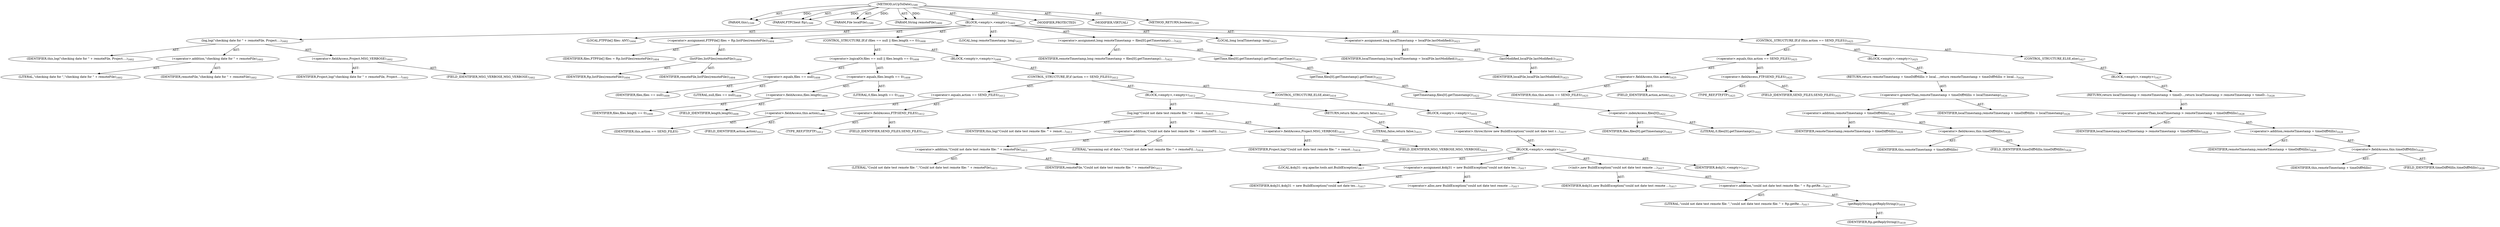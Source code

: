 digraph "isUpToDate" {  
"111669149759" [label = <(METHOD,isUpToDate)<SUB>1599</SUB>> ]
"115964117045" [label = <(PARAM,this)<SUB>1599</SUB>> ]
"115964117134" [label = <(PARAM,FTPClient ftp)<SUB>1599</SUB>> ]
"115964117135" [label = <(PARAM,File localFile)<SUB>1599</SUB>> ]
"115964117136" [label = <(PARAM,String remoteFile)<SUB>1600</SUB>> ]
"25769804064" [label = <(BLOCK,&lt;empty&gt;,&lt;empty&gt;)<SUB>1601</SUB>> ]
"30064772247" [label = <(log,log(&quot;checking date for &quot; + remoteFile, Project....)<SUB>1602</SUB>> ]
"68719476873" [label = <(IDENTIFIER,this,log(&quot;checking date for &quot; + remoteFile, Project....)<SUB>1602</SUB>> ]
"30064772248" [label = <(&lt;operator&gt;.addition,&quot;checking date for &quot; + remoteFile)<SUB>1602</SUB>> ]
"90194313407" [label = <(LITERAL,&quot;checking date for &quot;,&quot;checking date for &quot; + remoteFile)<SUB>1602</SUB>> ]
"68719477765" [label = <(IDENTIFIER,remoteFile,&quot;checking date for &quot; + remoteFile)<SUB>1602</SUB>> ]
"30064772249" [label = <(&lt;operator&gt;.fieldAccess,Project.MSG_VERBOSE)<SUB>1602</SUB>> ]
"68719477766" [label = <(IDENTIFIER,Project,log(&quot;checking date for &quot; + remoteFile, Project....)<SUB>1602</SUB>> ]
"55834575109" [label = <(FIELD_IDENTIFIER,MSG_VERBOSE,MSG_VERBOSE)<SUB>1602</SUB>> ]
"94489280625" [label = <(LOCAL,FTPFile[] files: ANY)<SUB>1604</SUB>> ]
"30064772250" [label = <(&lt;operator&gt;.assignment,FTPFile[] files = ftp.listFiles(remoteFile))<SUB>1604</SUB>> ]
"68719477767" [label = <(IDENTIFIER,files,FTPFile[] files = ftp.listFiles(remoteFile))<SUB>1604</SUB>> ]
"30064772251" [label = <(listFiles,listFiles(remoteFile))<SUB>1604</SUB>> ]
"68719477768" [label = <(IDENTIFIER,ftp,listFiles(remoteFile))<SUB>1604</SUB>> ]
"68719477769" [label = <(IDENTIFIER,remoteFile,listFiles(remoteFile))<SUB>1604</SUB>> ]
"47244640454" [label = <(CONTROL_STRUCTURE,IF,if (files == null || files.length == 0))<SUB>1608</SUB>> ]
"30064772252" [label = <(&lt;operator&gt;.logicalOr,files == null || files.length == 0)<SUB>1608</SUB>> ]
"30064772253" [label = <(&lt;operator&gt;.equals,files == null)<SUB>1608</SUB>> ]
"68719477770" [label = <(IDENTIFIER,files,files == null)<SUB>1608</SUB>> ]
"90194313408" [label = <(LITERAL,null,files == null)<SUB>1608</SUB>> ]
"30064772254" [label = <(&lt;operator&gt;.equals,files.length == 0)<SUB>1608</SUB>> ]
"30064772255" [label = <(&lt;operator&gt;.fieldAccess,files.length)<SUB>1608</SUB>> ]
"68719477771" [label = <(IDENTIFIER,files,files.length == 0)<SUB>1608</SUB>> ]
"55834575110" [label = <(FIELD_IDENTIFIER,length,length)<SUB>1608</SUB>> ]
"90194313409" [label = <(LITERAL,0,files.length == 0)<SUB>1608</SUB>> ]
"25769804065" [label = <(BLOCK,&lt;empty&gt;,&lt;empty&gt;)<SUB>1608</SUB>> ]
"47244640455" [label = <(CONTROL_STRUCTURE,IF,if (action == SEND_FILES))<SUB>1612</SUB>> ]
"30064772256" [label = <(&lt;operator&gt;.equals,action == SEND_FILES)<SUB>1612</SUB>> ]
"30064772257" [label = <(&lt;operator&gt;.fieldAccess,this.action)<SUB>1612</SUB>> ]
"68719477772" [label = <(IDENTIFIER,this,action == SEND_FILES)> ]
"55834575111" [label = <(FIELD_IDENTIFIER,action,action)<SUB>1612</SUB>> ]
"30064772258" [label = <(&lt;operator&gt;.fieldAccess,FTP.SEND_FILES)<SUB>1612</SUB>> ]
"180388626462" [label = <(TYPE_REF,FTP,FTP)<SUB>1612</SUB>> ]
"55834575112" [label = <(FIELD_IDENTIFIER,SEND_FILES,SEND_FILES)<SUB>1612</SUB>> ]
"25769804066" [label = <(BLOCK,&lt;empty&gt;,&lt;empty&gt;)<SUB>1612</SUB>> ]
"30064772259" [label = <(log,log(&quot;Could not date test remote file: &quot; + remot...)<SUB>1613</SUB>> ]
"68719476874" [label = <(IDENTIFIER,this,log(&quot;Could not date test remote file: &quot; + remot...)<SUB>1613</SUB>> ]
"30064772260" [label = <(&lt;operator&gt;.addition,&quot;Could not date test remote file: &quot; + remoteFil...)<SUB>1613</SUB>> ]
"30064772261" [label = <(&lt;operator&gt;.addition,&quot;Could not date test remote file: &quot; + remoteFile)<SUB>1613</SUB>> ]
"90194313410" [label = <(LITERAL,&quot;Could not date test remote file: &quot;,&quot;Could not date test remote file: &quot; + remoteFile)<SUB>1613</SUB>> ]
"68719477773" [label = <(IDENTIFIER,remoteFile,&quot;Could not date test remote file: &quot; + remoteFile)<SUB>1613</SUB>> ]
"90194313411" [label = <(LITERAL,&quot;assuming out of date.&quot;,&quot;Could not date test remote file: &quot; + remoteFil...)<SUB>1614</SUB>> ]
"30064772262" [label = <(&lt;operator&gt;.fieldAccess,Project.MSG_VERBOSE)<SUB>1614</SUB>> ]
"68719477774" [label = <(IDENTIFIER,Project,log(&quot;Could not date test remote file: &quot; + remot...)<SUB>1614</SUB>> ]
"55834575113" [label = <(FIELD_IDENTIFIER,MSG_VERBOSE,MSG_VERBOSE)<SUB>1614</SUB>> ]
"146028888111" [label = <(RETURN,return false;,return false;)<SUB>1615</SUB>> ]
"90194313412" [label = <(LITERAL,false,return false;)<SUB>1615</SUB>> ]
"47244640456" [label = <(CONTROL_STRUCTURE,ELSE,else)<SUB>1616</SUB>> ]
"25769804067" [label = <(BLOCK,&lt;empty&gt;,&lt;empty&gt;)<SUB>1616</SUB>> ]
"30064772263" [label = <(&lt;operator&gt;.throw,throw new BuildException(&quot;could not date test r...)<SUB>1617</SUB>> ]
"25769804068" [label = <(BLOCK,&lt;empty&gt;,&lt;empty&gt;)<SUB>1617</SUB>> ]
"94489280626" [label = <(LOCAL,$obj31: org.apache.tools.ant.BuildException)<SUB>1617</SUB>> ]
"30064772264" [label = <(&lt;operator&gt;.assignment,$obj31 = new BuildException(&quot;could not date tes...)<SUB>1617</SUB>> ]
"68719477775" [label = <(IDENTIFIER,$obj31,$obj31 = new BuildException(&quot;could not date tes...)<SUB>1617</SUB>> ]
"30064772265" [label = <(&lt;operator&gt;.alloc,new BuildException(&quot;could not date test remote ...)<SUB>1617</SUB>> ]
"30064772266" [label = <(&lt;init&gt;,new BuildException(&quot;could not date test remote ...)<SUB>1617</SUB>> ]
"68719477776" [label = <(IDENTIFIER,$obj31,new BuildException(&quot;could not date test remote ...)<SUB>1617</SUB>> ]
"30064772267" [label = <(&lt;operator&gt;.addition,&quot;could not date test remote file: &quot; + ftp.getRe...)<SUB>1617</SUB>> ]
"90194313413" [label = <(LITERAL,&quot;could not date test remote file: &quot;,&quot;could not date test remote file: &quot; + ftp.getRe...)<SUB>1617</SUB>> ]
"30064772268" [label = <(getReplyString,getReplyString())<SUB>1618</SUB>> ]
"68719477777" [label = <(IDENTIFIER,ftp,getReplyString())<SUB>1618</SUB>> ]
"68719477778" [label = <(IDENTIFIER,$obj31,&lt;empty&gt;)<SUB>1617</SUB>> ]
"94489280627" [label = <(LOCAL,long remoteTimestamp: long)<SUB>1622</SUB>> ]
"30064772269" [label = <(&lt;operator&gt;.assignment,long remoteTimestamp = files[0].getTimestamp()....)<SUB>1622</SUB>> ]
"68719477779" [label = <(IDENTIFIER,remoteTimestamp,long remoteTimestamp = files[0].getTimestamp()....)<SUB>1622</SUB>> ]
"30064772270" [label = <(getTime,files[0].getTimestamp().getTime().getTime())<SUB>1622</SUB>> ]
"30064772271" [label = <(getTime,files[0].getTimestamp().getTime())<SUB>1622</SUB>> ]
"30064772272" [label = <(getTimestamp,files[0].getTimestamp())<SUB>1622</SUB>> ]
"30064772273" [label = <(&lt;operator&gt;.indexAccess,files[0])<SUB>1622</SUB>> ]
"68719477780" [label = <(IDENTIFIER,files,files[0].getTimestamp())<SUB>1622</SUB>> ]
"90194313414" [label = <(LITERAL,0,files[0].getTimestamp())<SUB>1622</SUB>> ]
"94489280628" [label = <(LOCAL,long localTimestamp: long)<SUB>1623</SUB>> ]
"30064772274" [label = <(&lt;operator&gt;.assignment,long localTimestamp = localFile.lastModified())<SUB>1623</SUB>> ]
"68719477781" [label = <(IDENTIFIER,localTimestamp,long localTimestamp = localFile.lastModified())<SUB>1623</SUB>> ]
"30064772275" [label = <(lastModified,localFile.lastModified())<SUB>1623</SUB>> ]
"68719477782" [label = <(IDENTIFIER,localFile,localFile.lastModified())<SUB>1623</SUB>> ]
"47244640457" [label = <(CONTROL_STRUCTURE,IF,if (this.action == SEND_FILES))<SUB>1625</SUB>> ]
"30064772276" [label = <(&lt;operator&gt;.equals,this.action == SEND_FILES)<SUB>1625</SUB>> ]
"30064772277" [label = <(&lt;operator&gt;.fieldAccess,this.action)<SUB>1625</SUB>> ]
"68719476875" [label = <(IDENTIFIER,this,this.action == SEND_FILES)<SUB>1625</SUB>> ]
"55834575114" [label = <(FIELD_IDENTIFIER,action,action)<SUB>1625</SUB>> ]
"30064772278" [label = <(&lt;operator&gt;.fieldAccess,FTP.SEND_FILES)<SUB>1625</SUB>> ]
"180388626463" [label = <(TYPE_REF,FTP,FTP)<SUB>1625</SUB>> ]
"55834575115" [label = <(FIELD_IDENTIFIER,SEND_FILES,SEND_FILES)<SUB>1625</SUB>> ]
"25769804069" [label = <(BLOCK,&lt;empty&gt;,&lt;empty&gt;)<SUB>1625</SUB>> ]
"146028888112" [label = <(RETURN,return remoteTimestamp + timeDiffMillis &gt; local...,return remoteTimestamp + timeDiffMillis &gt; local...)<SUB>1626</SUB>> ]
"30064772279" [label = <(&lt;operator&gt;.greaterThan,remoteTimestamp + timeDiffMillis &gt; localTimestamp)<SUB>1626</SUB>> ]
"30064772280" [label = <(&lt;operator&gt;.addition,remoteTimestamp + timeDiffMillis)<SUB>1626</SUB>> ]
"68719477783" [label = <(IDENTIFIER,remoteTimestamp,remoteTimestamp + timeDiffMillis)<SUB>1626</SUB>> ]
"30064772281" [label = <(&lt;operator&gt;.fieldAccess,this.timeDiffMillis)<SUB>1626</SUB>> ]
"68719477784" [label = <(IDENTIFIER,this,remoteTimestamp + timeDiffMillis)> ]
"55834575116" [label = <(FIELD_IDENTIFIER,timeDiffMillis,timeDiffMillis)<SUB>1626</SUB>> ]
"68719477785" [label = <(IDENTIFIER,localTimestamp,remoteTimestamp + timeDiffMillis &gt; localTimestamp)<SUB>1626</SUB>> ]
"47244640458" [label = <(CONTROL_STRUCTURE,ELSE,else)<SUB>1627</SUB>> ]
"25769804070" [label = <(BLOCK,&lt;empty&gt;,&lt;empty&gt;)<SUB>1627</SUB>> ]
"146028888113" [label = <(RETURN,return localTimestamp &gt; remoteTimestamp + timeD...,return localTimestamp &gt; remoteTimestamp + timeD...)<SUB>1628</SUB>> ]
"30064772282" [label = <(&lt;operator&gt;.greaterThan,localTimestamp &gt; remoteTimestamp + timeDiffMillis)<SUB>1628</SUB>> ]
"68719477786" [label = <(IDENTIFIER,localTimestamp,localTimestamp &gt; remoteTimestamp + timeDiffMillis)<SUB>1628</SUB>> ]
"30064772283" [label = <(&lt;operator&gt;.addition,remoteTimestamp + timeDiffMillis)<SUB>1628</SUB>> ]
"68719477787" [label = <(IDENTIFIER,remoteTimestamp,remoteTimestamp + timeDiffMillis)<SUB>1628</SUB>> ]
"30064772284" [label = <(&lt;operator&gt;.fieldAccess,this.timeDiffMillis)<SUB>1628</SUB>> ]
"68719477788" [label = <(IDENTIFIER,this,remoteTimestamp + timeDiffMillis)> ]
"55834575117" [label = <(FIELD_IDENTIFIER,timeDiffMillis,timeDiffMillis)<SUB>1628</SUB>> ]
"133143986367" [label = <(MODIFIER,PROTECTED)> ]
"133143986368" [label = <(MODIFIER,VIRTUAL)> ]
"128849018943" [label = <(METHOD_RETURN,boolean)<SUB>1599</SUB>> ]
  "111669149759" -> "115964117045"  [ label = "AST: "] 
  "111669149759" -> "115964117134"  [ label = "AST: "] 
  "111669149759" -> "115964117135"  [ label = "AST: "] 
  "111669149759" -> "115964117136"  [ label = "AST: "] 
  "111669149759" -> "25769804064"  [ label = "AST: "] 
  "111669149759" -> "133143986367"  [ label = "AST: "] 
  "111669149759" -> "133143986368"  [ label = "AST: "] 
  "111669149759" -> "128849018943"  [ label = "AST: "] 
  "25769804064" -> "30064772247"  [ label = "AST: "] 
  "25769804064" -> "94489280625"  [ label = "AST: "] 
  "25769804064" -> "30064772250"  [ label = "AST: "] 
  "25769804064" -> "47244640454"  [ label = "AST: "] 
  "25769804064" -> "94489280627"  [ label = "AST: "] 
  "25769804064" -> "30064772269"  [ label = "AST: "] 
  "25769804064" -> "94489280628"  [ label = "AST: "] 
  "25769804064" -> "30064772274"  [ label = "AST: "] 
  "25769804064" -> "47244640457"  [ label = "AST: "] 
  "30064772247" -> "68719476873"  [ label = "AST: "] 
  "30064772247" -> "30064772248"  [ label = "AST: "] 
  "30064772247" -> "30064772249"  [ label = "AST: "] 
  "30064772248" -> "90194313407"  [ label = "AST: "] 
  "30064772248" -> "68719477765"  [ label = "AST: "] 
  "30064772249" -> "68719477766"  [ label = "AST: "] 
  "30064772249" -> "55834575109"  [ label = "AST: "] 
  "30064772250" -> "68719477767"  [ label = "AST: "] 
  "30064772250" -> "30064772251"  [ label = "AST: "] 
  "30064772251" -> "68719477768"  [ label = "AST: "] 
  "30064772251" -> "68719477769"  [ label = "AST: "] 
  "47244640454" -> "30064772252"  [ label = "AST: "] 
  "47244640454" -> "25769804065"  [ label = "AST: "] 
  "30064772252" -> "30064772253"  [ label = "AST: "] 
  "30064772252" -> "30064772254"  [ label = "AST: "] 
  "30064772253" -> "68719477770"  [ label = "AST: "] 
  "30064772253" -> "90194313408"  [ label = "AST: "] 
  "30064772254" -> "30064772255"  [ label = "AST: "] 
  "30064772254" -> "90194313409"  [ label = "AST: "] 
  "30064772255" -> "68719477771"  [ label = "AST: "] 
  "30064772255" -> "55834575110"  [ label = "AST: "] 
  "25769804065" -> "47244640455"  [ label = "AST: "] 
  "47244640455" -> "30064772256"  [ label = "AST: "] 
  "47244640455" -> "25769804066"  [ label = "AST: "] 
  "47244640455" -> "47244640456"  [ label = "AST: "] 
  "30064772256" -> "30064772257"  [ label = "AST: "] 
  "30064772256" -> "30064772258"  [ label = "AST: "] 
  "30064772257" -> "68719477772"  [ label = "AST: "] 
  "30064772257" -> "55834575111"  [ label = "AST: "] 
  "30064772258" -> "180388626462"  [ label = "AST: "] 
  "30064772258" -> "55834575112"  [ label = "AST: "] 
  "25769804066" -> "30064772259"  [ label = "AST: "] 
  "25769804066" -> "146028888111"  [ label = "AST: "] 
  "30064772259" -> "68719476874"  [ label = "AST: "] 
  "30064772259" -> "30064772260"  [ label = "AST: "] 
  "30064772259" -> "30064772262"  [ label = "AST: "] 
  "30064772260" -> "30064772261"  [ label = "AST: "] 
  "30064772260" -> "90194313411"  [ label = "AST: "] 
  "30064772261" -> "90194313410"  [ label = "AST: "] 
  "30064772261" -> "68719477773"  [ label = "AST: "] 
  "30064772262" -> "68719477774"  [ label = "AST: "] 
  "30064772262" -> "55834575113"  [ label = "AST: "] 
  "146028888111" -> "90194313412"  [ label = "AST: "] 
  "47244640456" -> "25769804067"  [ label = "AST: "] 
  "25769804067" -> "30064772263"  [ label = "AST: "] 
  "30064772263" -> "25769804068"  [ label = "AST: "] 
  "25769804068" -> "94489280626"  [ label = "AST: "] 
  "25769804068" -> "30064772264"  [ label = "AST: "] 
  "25769804068" -> "30064772266"  [ label = "AST: "] 
  "25769804068" -> "68719477778"  [ label = "AST: "] 
  "30064772264" -> "68719477775"  [ label = "AST: "] 
  "30064772264" -> "30064772265"  [ label = "AST: "] 
  "30064772266" -> "68719477776"  [ label = "AST: "] 
  "30064772266" -> "30064772267"  [ label = "AST: "] 
  "30064772267" -> "90194313413"  [ label = "AST: "] 
  "30064772267" -> "30064772268"  [ label = "AST: "] 
  "30064772268" -> "68719477777"  [ label = "AST: "] 
  "30064772269" -> "68719477779"  [ label = "AST: "] 
  "30064772269" -> "30064772270"  [ label = "AST: "] 
  "30064772270" -> "30064772271"  [ label = "AST: "] 
  "30064772271" -> "30064772272"  [ label = "AST: "] 
  "30064772272" -> "30064772273"  [ label = "AST: "] 
  "30064772273" -> "68719477780"  [ label = "AST: "] 
  "30064772273" -> "90194313414"  [ label = "AST: "] 
  "30064772274" -> "68719477781"  [ label = "AST: "] 
  "30064772274" -> "30064772275"  [ label = "AST: "] 
  "30064772275" -> "68719477782"  [ label = "AST: "] 
  "47244640457" -> "30064772276"  [ label = "AST: "] 
  "47244640457" -> "25769804069"  [ label = "AST: "] 
  "47244640457" -> "47244640458"  [ label = "AST: "] 
  "30064772276" -> "30064772277"  [ label = "AST: "] 
  "30064772276" -> "30064772278"  [ label = "AST: "] 
  "30064772277" -> "68719476875"  [ label = "AST: "] 
  "30064772277" -> "55834575114"  [ label = "AST: "] 
  "30064772278" -> "180388626463"  [ label = "AST: "] 
  "30064772278" -> "55834575115"  [ label = "AST: "] 
  "25769804069" -> "146028888112"  [ label = "AST: "] 
  "146028888112" -> "30064772279"  [ label = "AST: "] 
  "30064772279" -> "30064772280"  [ label = "AST: "] 
  "30064772279" -> "68719477785"  [ label = "AST: "] 
  "30064772280" -> "68719477783"  [ label = "AST: "] 
  "30064772280" -> "30064772281"  [ label = "AST: "] 
  "30064772281" -> "68719477784"  [ label = "AST: "] 
  "30064772281" -> "55834575116"  [ label = "AST: "] 
  "47244640458" -> "25769804070"  [ label = "AST: "] 
  "25769804070" -> "146028888113"  [ label = "AST: "] 
  "146028888113" -> "30064772282"  [ label = "AST: "] 
  "30064772282" -> "68719477786"  [ label = "AST: "] 
  "30064772282" -> "30064772283"  [ label = "AST: "] 
  "30064772283" -> "68719477787"  [ label = "AST: "] 
  "30064772283" -> "30064772284"  [ label = "AST: "] 
  "30064772284" -> "68719477788"  [ label = "AST: "] 
  "30064772284" -> "55834575117"  [ label = "AST: "] 
  "111669149759" -> "115964117045"  [ label = "DDG: "] 
  "111669149759" -> "115964117134"  [ label = "DDG: "] 
  "111669149759" -> "115964117135"  [ label = "DDG: "] 
  "111669149759" -> "115964117136"  [ label = "DDG: "] 
}
